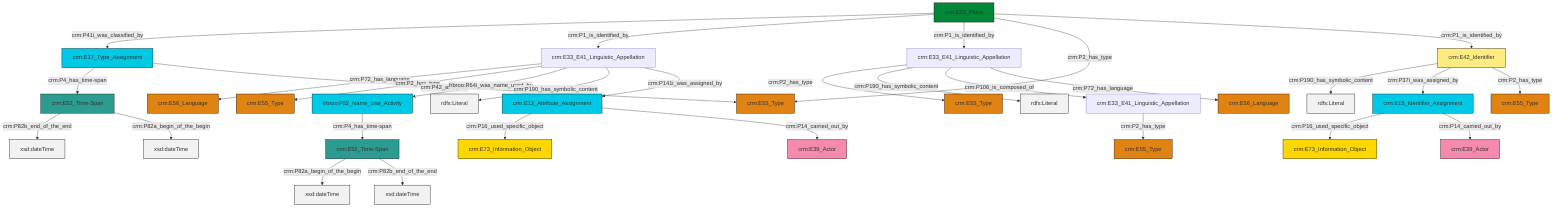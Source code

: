 graph TD
classDef Literal fill:#f2f2f2,stroke:#000000;
classDef CRM_Entity fill:#FFFFFF,stroke:#000000;
classDef Temporal_Entity fill:#00C9E6, stroke:#000000;
classDef Type fill:#E18312, stroke:#000000;
classDef Time-Span fill:#2C9C91, stroke:#000000;
classDef Appellation fill:#FFEB7F, stroke:#000000;
classDef Place fill:#008836, stroke:#000000;
classDef Persistent_Item fill:#B266B2, stroke:#000000;
classDef Conceptual_Object fill:#FFD700, stroke:#000000;
classDef Physical_Thing fill:#D2B48C, stroke:#000000;
classDef Actor fill:#f58aad, stroke:#000000;
classDef PC_Classes fill:#4ce600, stroke:#000000;
classDef Multi fill:#cccccc,stroke:#000000;

0["frbroo:F52_Name_Use_Activity"]:::Temporal_Entity -->|crm:P4_has_time-span| 1["crm:E52_Time-Span"]:::Time-Span
8["crm:E33_E41_Linguistic_Appellation"]:::Default -->|crm:P72_has_language| 2["crm:E56_Language"]:::Type
11["crm:E33_E41_Linguistic_Appellation"]:::Default -->|crm:P2_has_type| 12["crm:E55_Type"]:::Type
13["crm:E17_Type_Assignment"]:::Temporal_Entity -->|crm:P4_has_time-span| 14["crm:E52_Time-Span"]:::Time-Span
11["crm:E33_E41_Linguistic_Appellation"]:::Default -->|crm:P190_has_symbolic_content| 17[rdfs:Literal]:::Literal
20["crm:E15_Identifier_Assignment"]:::Temporal_Entity -->|crm:P16_used_specific_object| 4["crm:E73_Information_Object"]:::Conceptual_Object
8["crm:E33_E41_Linguistic_Appellation"]:::Default -->|crm:P2_has_type| 15["crm:E55_Type"]:::Type
22["crm:E13_Attribute_Assignment"]:::Temporal_Entity -->|crm:P16_used_specific_object| 23["crm:E73_Information_Object"]:::Conceptual_Object
13["crm:E17_Type_Assignment"]:::Temporal_Entity -->|crm:P42_assigned| 24["crm:E55_Type"]:::Type
1["crm:E52_Time-Span"]:::Time-Span -->|crm:P82a_begin_of_the_begin| 25[xsd:dateTime]:::Literal
22["crm:E13_Attribute_Assignment"]:::Temporal_Entity -->|crm:P14_carried_out_by| 26["crm:E39_Actor"]:::Actor
27["crm:E53_Place"]:::Place -->|crm:P41i_was_classified_by| 13["crm:E17_Type_Assignment"]:::Temporal_Entity
8["crm:E33_E41_Linguistic_Appellation"]:::Default -->|frbroo:R64i_was_name_used_by| 0["frbroo:F52_Name_Use_Activity"]:::Temporal_Entity
11["crm:E33_E41_Linguistic_Appellation"]:::Default -->|crm:P106_is_composed_of| 9["crm:E33_E41_Linguistic_Appellation"]:::Default
27["crm:E53_Place"]:::Place -->|crm:P1_is_identified_by| 8["crm:E33_E41_Linguistic_Appellation"]:::Default
8["crm:E33_E41_Linguistic_Appellation"]:::Default -->|crm:P190_has_symbolic_content| 32[rdfs:Literal]:::Literal
14["crm:E52_Time-Span"]:::Time-Span -->|crm:P82b_end_of_the_end| 37[xsd:dateTime]:::Literal
8["crm:E33_E41_Linguistic_Appellation"]:::Default -->|crm:P141i_was_assigned_by| 22["crm:E13_Attribute_Assignment"]:::Temporal_Entity
9["crm:E33_E41_Linguistic_Appellation"]:::Default -->|crm:P2_has_type| 29["crm:E55_Type"]:::Type
6["crm:E42_Identifier"]:::Appellation -->|crm:P190_has_symbolic_content| 41[rdfs:Literal]:::Literal
27["crm:E53_Place"]:::Place -->|crm:P1_is_identified_by| 11["crm:E33_E41_Linguistic_Appellation"]:::Default
27["crm:E53_Place"]:::Place -->|crm:P2_has_type| 24["crm:E55_Type"]:::Type
1["crm:E52_Time-Span"]:::Time-Span -->|crm:P82b_end_of_the_end| 46[xsd:dateTime]:::Literal
27["crm:E53_Place"]:::Place -->|crm:P1_is_identified_by| 6["crm:E42_Identifier"]:::Appellation
20["crm:E15_Identifier_Assignment"]:::Temporal_Entity -->|crm:P14_carried_out_by| 48["crm:E39_Actor"]:::Actor
11["crm:E33_E41_Linguistic_Appellation"]:::Default -->|crm:P72_has_language| 18["crm:E56_Language"]:::Type
6["crm:E42_Identifier"]:::Appellation -->|crm:P37i_was_assigned_by| 20["crm:E15_Identifier_Assignment"]:::Temporal_Entity
14["crm:E52_Time-Span"]:::Time-Span -->|crm:P82a_begin_of_the_begin| 51[xsd:dateTime]:::Literal
6["crm:E42_Identifier"]:::Appellation -->|crm:P2_has_type| 34["crm:E55_Type"]:::Type